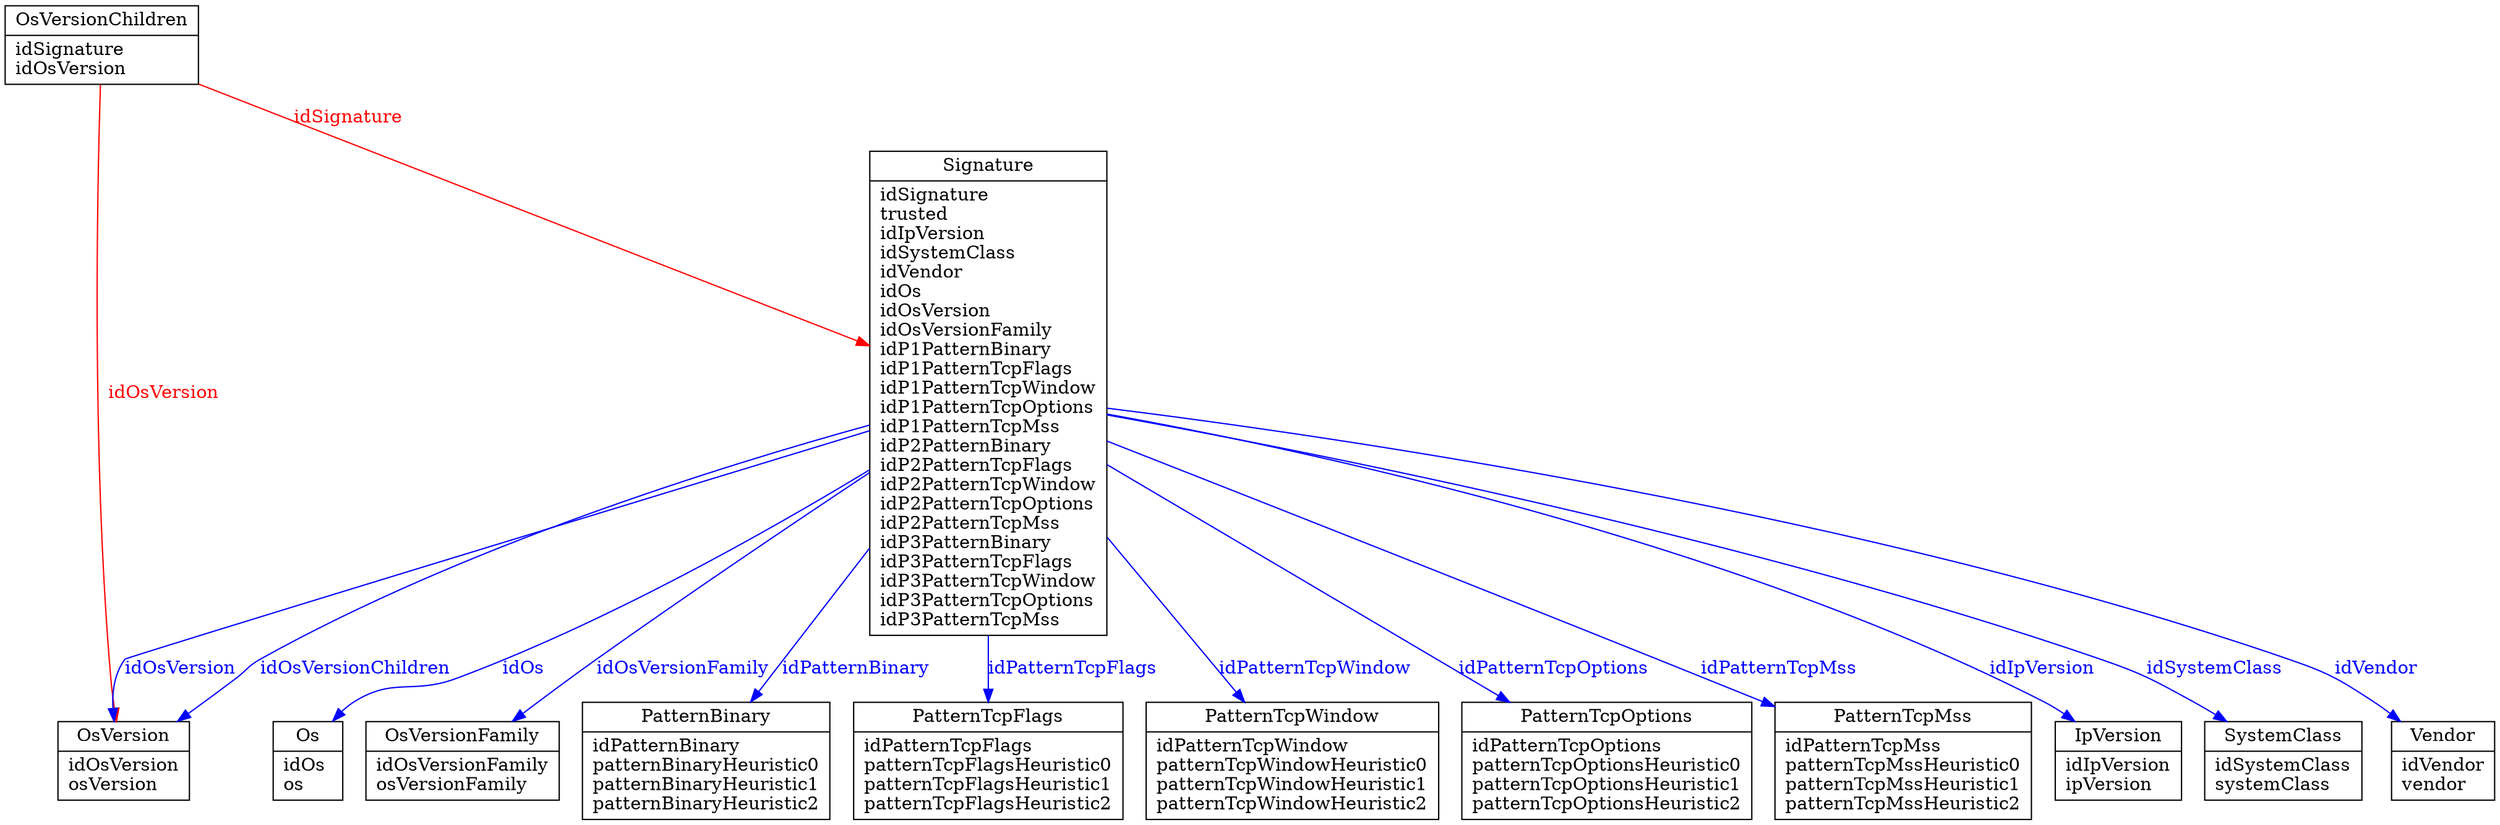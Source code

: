 //
// $Id: db-schema.dot,v 1.1.2.5.4.3 2006/06/11 17:17:03 gomor Exp $
//

digraph db_schema {
   //
   // Tables
   //
   SystemClass   [label="{SystemClass|idSystemClass\lsystemClass\l}", shape=record];
   Vendor        [label="{Vendor|idVendor\lvendor\l}", shape=record];
   Os            [label="{Os|idOs\los\l}", shape=record];
   OsVersion     [label="{OsVersion|idOsVersion\losVersion\l}", shape=record];
   OsVersionFamily [label="{OsVersionFamily|idOsVersionFamily\losVersionFamily\l}", shape=record];
   OsVersionChildren [label="{OsVersionChildren|idSignature\lidOsVersion\l}", shape=record];
   PatternBinary [label="{PatternBinary|idPatternBinary\lpatternBinaryHeuristic0\lpatternBinaryHeuristic1\lpatternBinaryHeuristic2\l}", shape=record];
   PatternTcpFlags [label="{PatternTcpFlags|idPatternTcpFlags\lpatternTcpFlagsHeuristic0\lpatternTcpFlagsHeuristic1\lpatternTcpFlagsHeuristic2\l}", shape=record];
   PatternTcpWindow [label="{PatternTcpWindow|idPatternTcpWindow\lpatternTcpWindowHeuristic0\lpatternTcpWindowHeuristic1\lpatternTcpWindowHeuristic2\l}", shape=record];
   PatternTcpOptions [label="{PatternTcpOptions|idPatternTcpOptions\lpatternTcpOptionsHeuristic0\lpatternTcpOptionsHeuristic1\lpatternTcpOptionsHeuristic2\l}", shape=record];
   PatternTcpMss [label="{PatternTcpMss|idPatternTcpMss\lpatternTcpMssHeuristic0\lpatternTcpMssHeuristic1\lpatternTcpMssHeuristic2\l}", shape=record];
   IpVersion     [label="{IpVersion|idIpVersion\lipVersion\l}", shape=record];
   Signature     [label="{Signature|idSignature\ltrusted\lidIpVersion\lidSystemClass\lidVendor\lidOs\lidOsVersion\lidOsVersionFamily\lidP1PatternBinary\lidP1PatternTcpFlags\lidP1PatternTcpWindow\lidP1PatternTcpOptions\lidP1PatternTcpMss\lidP2PatternBinary\lidP2PatternTcpFlags\lidP2PatternTcpWindow\lidP2PatternTcpOptions\lidP2PatternTcpMss\lidP3PatternBinary\lidP3PatternTcpFlags\lidP3PatternTcpWindow\lidP3PatternTcpOptions\lidP3PatternTcpMss\l}", shape=record];

   //
   // Relations
   //
   Signature -> IpVersion     [label=idIpVersion, fontcolor=blue, color=blue];
   Signature -> SystemClass   [label=idSystemClass, fontcolor=blue, color=blue];
   Signature -> Vendor        [label=idVendor, fontcolor=blue, color=blue];
   Signature -> Os            [label=idOs, fontcolor=blue, color=blue];
   Signature -> OsVersion     [label=idOsVersion, fontcolor=blue, color=blue];
   Signature -> OsVersionFamily [label=idOsVersionFamily, fontcolor=blue, color=blue];
   Signature -> OsVersion     [label=idOsVersionChildren, fontcolor=blue, color=blue];
   Signature -> PatternBinary [label=idPatternBinary, fontcolor=blue, color=blue];
   Signature -> PatternTcpFlags [label=idPatternTcpFlags, fontcolor=blue, color=blue];
   Signature -> PatternTcpWindow [label=idPatternTcpWindow, fontcolor=blue, color=blue];
   Signature -> PatternTcpOptions [label=idPatternTcpOptions, fontcolor=blue, color=blue];
   Signature -> PatternTcpMss [label=idPatternTcpMss, fontcolor=blue, color=blue];

   OsVersionChildren -> Signature [label=idSignature, fontcolor=red, color=red];
   OsVersionChildren -> OsVersion [label=idOsVersion, fontcolor=red, color=red];
}

